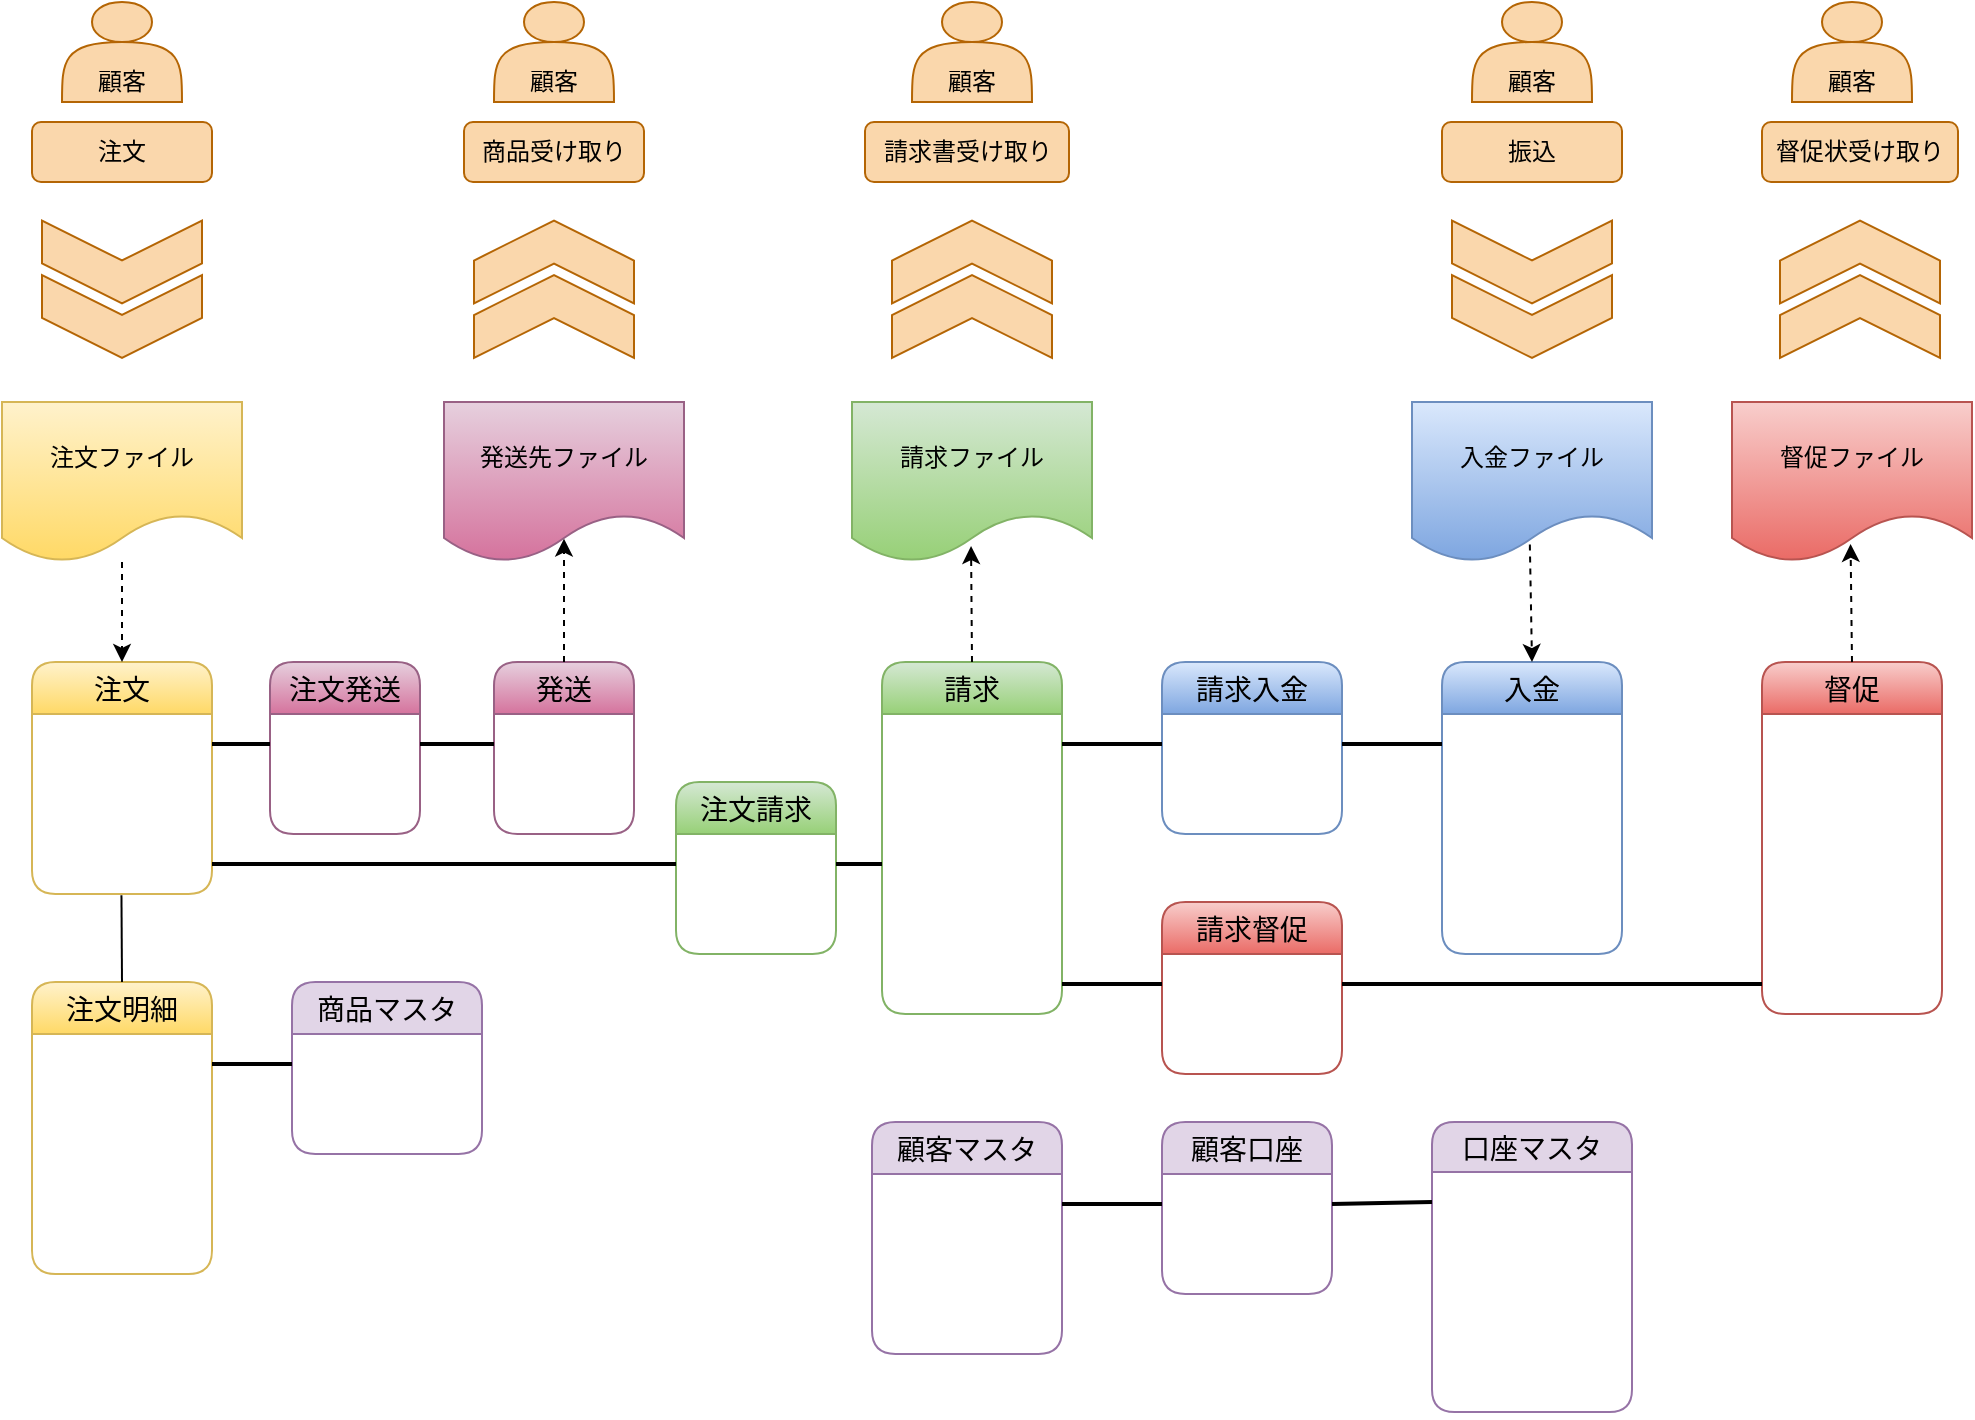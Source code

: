 <mxfile>
    <diagram id="yGmV4a3jAjI65rgRJ6Fj" name="Page-1">
        <mxGraphModel dx="517" dy="509" grid="1" gridSize="10" guides="1" tooltips="1" connect="1" arrows="1" fold="1" page="1" pageScale="1" pageWidth="1100" pageHeight="850" math="0" shadow="0">
            <root>
                <mxCell id="0"/>
                <mxCell id="1" parent="0"/>
                <mxCell id="2" value="注文" style="swimlane;fontStyle=0;childLayout=stackLayout;horizontal=1;startSize=26;horizontalStack=0;resizeParent=1;resizeParentMax=0;resizeLast=0;collapsible=1;marginBottom=0;align=center;fontSize=14;rounded=1;fillColor=#fff2cc;gradientColor=#ffd966;strokeColor=#d6b656;fontColor=#000000;" parent="1" vertex="1">
                    <mxGeometry x="73" y="350" width="90" height="116" as="geometry"/>
                </mxCell>
                <mxCell id="3" value="注文ID&#10;" style="text;spacingLeft=4;spacingRight=4;overflow=hidden;rotatable=0;points=[[0,0.5],[1,0.5]];portConstraint=eastwest;fontSize=12;rounded=1;fontColor=#FFFFFF;" parent="2" vertex="1">
                    <mxGeometry y="26" width="90" height="30" as="geometry"/>
                </mxCell>
                <mxCell id="4" value="顧客ID" style="text;spacingLeft=4;spacingRight=4;overflow=hidden;rotatable=0;points=[[0,0.5],[1,0.5]];portConstraint=eastwest;fontSize=12;rounded=1;fontColor=#FFFFFF;" parent="2" vertex="1">
                    <mxGeometry y="56" width="90" height="30" as="geometry"/>
                </mxCell>
                <mxCell id="21" value="日付" style="text;spacingLeft=4;spacingRight=4;overflow=hidden;rotatable=0;points=[[0,0.5],[1,0.5]];portConstraint=eastwest;fontSize=12;rounded=1;fontColor=#FFFFFF;" parent="2" vertex="1">
                    <mxGeometry y="86" width="90" height="30" as="geometry"/>
                </mxCell>
                <mxCell id="6" value="注文明細" style="swimlane;fontStyle=0;childLayout=stackLayout;horizontal=1;startSize=26;horizontalStack=0;resizeParent=1;resizeParentMax=0;resizeLast=0;collapsible=1;marginBottom=0;align=center;fontSize=14;rounded=1;fillColor=#fff2cc;strokeColor=#d6b656;gradientColor=#ffd966;fontColor=#000000;" parent="1" vertex="1">
                    <mxGeometry x="73" y="510" width="90" height="146" as="geometry"/>
                </mxCell>
                <mxCell id="8" value="注文明細ID" style="text;strokeColor=none;fillColor=none;spacingLeft=4;spacingRight=4;overflow=hidden;rotatable=0;points=[[0,0.5],[1,0.5]];portConstraint=eastwest;fontSize=12;rounded=1;fontColor=#FFFFFF;" parent="6" vertex="1">
                    <mxGeometry y="26" width="90" height="30" as="geometry"/>
                </mxCell>
                <mxCell id="7" value="注文ID" style="text;strokeColor=none;fillColor=none;spacingLeft=4;spacingRight=4;overflow=hidden;rotatable=0;points=[[0,0.5],[1,0.5]];portConstraint=eastwest;fontSize=12;rounded=1;fontColor=#FFFFFF;" parent="6" vertex="1">
                    <mxGeometry y="56" width="90" height="30" as="geometry"/>
                </mxCell>
                <mxCell id="9" value="商品ID" style="text;strokeColor=none;fillColor=none;spacingLeft=4;spacingRight=4;overflow=hidden;rotatable=0;points=[[0,0.5],[1,0.5]];portConstraint=eastwest;fontSize=12;rounded=1;fontColor=#FFFFFF;" parent="6" vertex="1">
                    <mxGeometry y="86" width="90" height="30" as="geometry"/>
                </mxCell>
                <mxCell id="10" value="数量" style="text;strokeColor=none;fillColor=none;spacingLeft=4;spacingRight=4;overflow=hidden;rotatable=0;points=[[0,0.5],[1,0.5]];portConstraint=eastwest;fontSize=12;rounded=1;fontColor=#FFFFFF;" parent="6" vertex="1">
                    <mxGeometry y="116" width="90" height="30" as="geometry"/>
                </mxCell>
                <mxCell id="13" value="注文請求" style="swimlane;fontStyle=0;childLayout=stackLayout;horizontal=1;startSize=26;horizontalStack=0;resizeParent=1;resizeParentMax=0;resizeLast=0;collapsible=1;marginBottom=0;align=center;fontSize=14;rounded=1;fillColor=#d5e8d4;gradientColor=#97d077;strokeColor=#82b366;fontColor=#000000;" parent="1" vertex="1">
                    <mxGeometry x="395" y="410" width="80" height="86" as="geometry"/>
                </mxCell>
                <mxCell id="14" value="注文ID" style="text;strokeColor=none;fillColor=none;spacingLeft=4;spacingRight=4;overflow=hidden;rotatable=0;points=[[0,0.5],[1,0.5]];portConstraint=eastwest;fontSize=12;rounded=1;fontColor=#FFFFFF;" parent="13" vertex="1">
                    <mxGeometry y="26" width="80" height="30" as="geometry"/>
                </mxCell>
                <mxCell id="15" value="請求ID" style="text;strokeColor=none;fillColor=none;spacingLeft=4;spacingRight=4;overflow=hidden;rotatable=0;points=[[0,0.5],[1,0.5]];portConstraint=eastwest;fontSize=12;rounded=1;fontColor=#FFFFFF;" parent="13" vertex="1">
                    <mxGeometry y="56" width="80" height="30" as="geometry"/>
                </mxCell>
                <mxCell id="17" value="請求" style="swimlane;fontStyle=0;childLayout=stackLayout;horizontal=1;startSize=26;horizontalStack=0;resizeParent=1;resizeParentMax=0;resizeLast=0;collapsible=1;marginBottom=0;align=center;fontSize=14;rounded=1;fillColor=#d5e8d4;gradientColor=#97d077;strokeColor=#82b366;fontColor=#000000;" parent="1" vertex="1">
                    <mxGeometry x="498" y="350" width="90" height="176" as="geometry"/>
                </mxCell>
                <mxCell id="18" value="請求ID" style="text;strokeColor=none;fillColor=none;spacingLeft=4;spacingRight=4;overflow=hidden;rotatable=0;points=[[0,0.5],[1,0.5]];portConstraint=eastwest;fontSize=12;rounded=1;fontColor=#FFFFFF;" parent="17" vertex="1">
                    <mxGeometry y="26" width="90" height="30" as="geometry"/>
                </mxCell>
                <mxCell id="71" value="顧客ID" style="text;strokeColor=none;fillColor=none;spacingLeft=4;spacingRight=4;overflow=hidden;rotatable=0;points=[[0,0.5],[1,0.5]];portConstraint=eastwest;fontSize=12;rounded=1;fontColor=#FFFFFF;" parent="17" vertex="1">
                    <mxGeometry y="56" width="90" height="30" as="geometry"/>
                </mxCell>
                <mxCell id="72" value="金額" style="text;strokeColor=none;fillColor=none;spacingLeft=4;spacingRight=4;overflow=hidden;rotatable=0;points=[[0,0.5],[1,0.5]];portConstraint=eastwest;fontSize=12;rounded=1;fontColor=#FFFFFF;" parent="17" vertex="1">
                    <mxGeometry y="86" width="90" height="30" as="geometry"/>
                </mxCell>
                <mxCell id="74" value="支払期限" style="text;strokeColor=none;fillColor=none;spacingLeft=4;spacingRight=4;overflow=hidden;rotatable=0;points=[[0,0.5],[1,0.5]];portConstraint=eastwest;fontSize=12;rounded=1;fontColor=#FFFFFF;" parent="17" vertex="1">
                    <mxGeometry y="116" width="90" height="30" as="geometry"/>
                </mxCell>
                <mxCell id="19" value="日付" style="text;strokeColor=none;fillColor=none;spacingLeft=4;spacingRight=4;overflow=hidden;rotatable=0;points=[[0,0.5],[1,0.5]];portConstraint=eastwest;fontSize=12;rounded=1;fontColor=#FFFFFF;" parent="17" vertex="1">
                    <mxGeometry y="146" width="90" height="30" as="geometry"/>
                </mxCell>
                <mxCell id="27" value="入金" style="swimlane;fontStyle=0;childLayout=stackLayout;horizontal=1;startSize=26;horizontalStack=0;resizeParent=1;resizeParentMax=0;resizeLast=0;collapsible=1;marginBottom=0;align=center;fontSize=14;rounded=1;fillColor=#dae8fc;gradientColor=#7ea6e0;strokeColor=#6c8ebf;fontColor=#000000;" parent="1" vertex="1">
                    <mxGeometry x="778" y="350" width="90" height="146" as="geometry"/>
                </mxCell>
                <mxCell id="28" value="入金ID" style="text;strokeColor=none;fillColor=none;spacingLeft=4;spacingRight=4;overflow=hidden;rotatable=0;points=[[0,0.5],[1,0.5]];portConstraint=eastwest;fontSize=12;rounded=1;fontColor=#FFFFFF;" parent="27" vertex="1">
                    <mxGeometry y="26" width="90" height="30" as="geometry"/>
                </mxCell>
                <mxCell id="73" value="名義" style="text;strokeColor=none;fillColor=none;spacingLeft=4;spacingRight=4;overflow=hidden;rotatable=0;points=[[0,0.5],[1,0.5]];portConstraint=eastwest;fontSize=12;rounded=1;fontColor=#FFFFFF;" parent="27" vertex="1">
                    <mxGeometry y="56" width="90" height="30" as="geometry"/>
                </mxCell>
                <mxCell id="29" value="金額" style="text;strokeColor=none;fillColor=none;spacingLeft=4;spacingRight=4;overflow=hidden;rotatable=0;points=[[0,0.5],[1,0.5]];portConstraint=eastwest;fontSize=12;rounded=1;fontColor=#FFFFFF;" parent="27" vertex="1">
                    <mxGeometry y="86" width="90" height="30" as="geometry"/>
                </mxCell>
                <mxCell id="30" value="日付" style="text;strokeColor=none;fillColor=none;spacingLeft=4;spacingRight=4;overflow=hidden;rotatable=0;points=[[0,0.5],[1,0.5]];portConstraint=eastwest;fontSize=12;rounded=1;fontColor=#FFFFFF;" parent="27" vertex="1">
                    <mxGeometry y="116" width="90" height="30" as="geometry"/>
                </mxCell>
                <mxCell id="32" value="顧客マスタ" style="swimlane;fontStyle=0;childLayout=stackLayout;horizontal=1;startSize=26;horizontalStack=0;resizeParent=1;resizeParentMax=0;resizeLast=0;collapsible=1;marginBottom=0;align=center;fontSize=14;rounded=1;strokeColor=#9673a6;fillColor=#e1d5e7;fontColor=#000000;" parent="1" vertex="1">
                    <mxGeometry x="493" y="580" width="95" height="116" as="geometry"/>
                </mxCell>
                <mxCell id="33" value="顧客ID" style="text;strokeColor=none;fillColor=none;spacingLeft=4;spacingRight=4;overflow=hidden;rotatable=0;points=[[0,0.5],[1,0.5]];portConstraint=eastwest;fontSize=12;rounded=1;fontColor=#FFFFFF;" parent="32" vertex="1">
                    <mxGeometry y="26" width="95" height="30" as="geometry"/>
                </mxCell>
                <mxCell id="122" value="氏名" style="text;strokeColor=none;fillColor=none;spacingLeft=4;spacingRight=4;overflow=hidden;rotatable=0;points=[[0,0.5],[1,0.5]];portConstraint=eastwest;fontSize=12;rounded=1;fontColor=#FFFFFF;" parent="32" vertex="1">
                    <mxGeometry y="56" width="95" height="30" as="geometry"/>
                </mxCell>
                <mxCell id="34" value="住所" style="text;strokeColor=none;fillColor=none;spacingLeft=4;spacingRight=4;overflow=hidden;rotatable=0;points=[[0,0.5],[1,0.5]];portConstraint=eastwest;fontSize=12;rounded=1;fontColor=#FFFFFF;" parent="32" vertex="1">
                    <mxGeometry y="86" width="95" height="30" as="geometry"/>
                </mxCell>
                <mxCell id="37" value="商品マスタ" style="swimlane;fontStyle=0;childLayout=stackLayout;horizontal=1;startSize=26;horizontalStack=0;resizeParent=1;resizeParentMax=0;resizeLast=0;collapsible=1;marginBottom=0;align=center;fontSize=14;rounded=1;fillColor=#e1d5e7;strokeColor=#9673a6;fontColor=#000000;" parent="1" vertex="1">
                    <mxGeometry x="203" y="510" width="95" height="86" as="geometry"/>
                </mxCell>
                <mxCell id="39" value="価格" style="text;strokeColor=none;fillColor=none;spacingLeft=4;spacingRight=4;overflow=hidden;rotatable=0;points=[[0,0.5],[1,0.5]];portConstraint=eastwest;fontSize=12;rounded=1;fontColor=#FFFFFF;" parent="37" vertex="1">
                    <mxGeometry y="26" width="95" height="30" as="geometry"/>
                </mxCell>
                <mxCell id="38" value="商品ID" style="text;strokeColor=none;fillColor=none;spacingLeft=4;spacingRight=4;overflow=hidden;rotatable=0;points=[[0,0.5],[1,0.5]];portConstraint=eastwest;fontSize=12;rounded=1;fontColor=#FFFFFF;" parent="37" vertex="1">
                    <mxGeometry y="56" width="95" height="30" as="geometry"/>
                </mxCell>
                <mxCell id="45" style="edgeStyle=none;rounded=1;html=1;entryX=0.5;entryY=0;entryDx=0;entryDy=0;dashed=1;" parent="1" source="42" target="2" edge="1">
                    <mxGeometry relative="1" as="geometry"/>
                </mxCell>
                <mxCell id="42" value="注文ファイル" style="shape=document;whiteSpace=wrap;html=1;boundedLbl=1;rounded=1;fillColor=#fff2cc;gradientColor=#ffd966;strokeColor=#d6b656;fontColor=#000000;" parent="1" vertex="1">
                    <mxGeometry x="58" y="220" width="120" height="80" as="geometry"/>
                </mxCell>
                <mxCell id="43" value="請求ファイル" style="shape=document;whiteSpace=wrap;html=1;boundedLbl=1;rounded=1;fillColor=#d5e8d4;gradientColor=#97d077;strokeColor=#82b366;fontColor=#000000;" parent="1" vertex="1">
                    <mxGeometry x="483" y="220" width="120" height="80" as="geometry"/>
                </mxCell>
                <mxCell id="44" value="入金ファイル" style="shape=document;whiteSpace=wrap;html=1;boundedLbl=1;rounded=1;fillColor=#dae8fc;gradientColor=#7ea6e0;strokeColor=#6c8ebf;fontColor=#000000;" parent="1" vertex="1">
                    <mxGeometry x="763" y="220" width="120" height="80" as="geometry"/>
                </mxCell>
                <mxCell id="51" value="" style="endArrow=none;html=1;rounded=0;exitX=0;exitY=0.5;exitDx=0;exitDy=0;entryX=1;entryY=0.5;entryDx=0;entryDy=0;fontColor=#000000;strokeWidth=2;" parent="1" source="72" target="14" edge="1">
                    <mxGeometry relative="1" as="geometry">
                        <mxPoint x="588" y="392.41" as="sourcePoint"/>
                        <mxPoint x="528" y="392.41" as="targetPoint"/>
                    </mxGeometry>
                </mxCell>
                <mxCell id="52" value="N" style="resizable=0;html=1;align=right;verticalAlign=bottom;rounded=1;direction=south;fontColor=#FFFFFF;" parent="51" connectable="0" vertex="1">
                    <mxGeometry x="1" relative="1" as="geometry">
                        <mxPoint x="10" as="offset"/>
                    </mxGeometry>
                </mxCell>
                <mxCell id="54" value="" style="endArrow=none;html=1;rounded=0;exitX=0;exitY=0.5;exitDx=0;exitDy=0;entryX=1;entryY=0.5;entryDx=0;entryDy=0;fontColor=#000000;strokeWidth=2;" parent="1" source="39" target="8" edge="1">
                    <mxGeometry relative="1" as="geometry">
                        <mxPoint x="368" y="580" as="sourcePoint"/>
                        <mxPoint x="328" y="551" as="targetPoint"/>
                    </mxGeometry>
                </mxCell>
                <mxCell id="55" value="N" style="resizable=0;html=1;align=right;verticalAlign=bottom;rounded=1;fontColor=#FFFFFF;" parent="54" connectable="0" vertex="1">
                    <mxGeometry x="1" relative="1" as="geometry">
                        <mxPoint x="11" as="offset"/>
                    </mxGeometry>
                </mxCell>
                <mxCell id="56" value="" style="endArrow=none;html=1;rounded=0;entryX=0.5;entryY=0;entryDx=0;entryDy=0;exitX=0.497;exitY=1.021;exitDx=0;exitDy=0;exitPerimeter=0;fontColor=#000000;" parent="1" source="21" target="6" edge="1">
                    <mxGeometry relative="1" as="geometry">
                        <mxPoint x="83" y="470" as="sourcePoint"/>
                        <mxPoint x="233" y="390" as="targetPoint"/>
                    </mxGeometry>
                </mxCell>
                <mxCell id="57" value="N" style="resizable=0;html=1;align=right;verticalAlign=bottom;rounded=1;fontColor=#FFFFFF;" parent="56" connectable="0" vertex="1">
                    <mxGeometry x="1" relative="1" as="geometry"/>
                </mxCell>
                <mxCell id="58" value="" style="endArrow=none;html=1;rounded=0;exitX=1;exitY=0.5;exitDx=0;exitDy=0;entryX=0;entryY=0.5;entryDx=0;entryDy=0;fontColor=#000000;strokeWidth=2;" parent="1" source="21" target="14" edge="1">
                    <mxGeometry relative="1" as="geometry">
                        <mxPoint x="328" y="391.0" as="sourcePoint"/>
                        <mxPoint x="368" y="390" as="targetPoint"/>
                    </mxGeometry>
                </mxCell>
                <mxCell id="59" value="N" style="resizable=0;html=1;align=right;verticalAlign=bottom;rounded=1;fontColor=#FFFFFF;" parent="58" connectable="0" vertex="1">
                    <mxGeometry x="1" relative="1" as="geometry">
                        <mxPoint x="-3" as="offset"/>
                    </mxGeometry>
                </mxCell>
                <mxCell id="60" value="請求入金" style="swimlane;fontStyle=0;childLayout=stackLayout;horizontal=1;startSize=26;horizontalStack=0;resizeParent=1;resizeParentMax=0;resizeLast=0;collapsible=1;marginBottom=0;align=center;fontSize=14;rounded=1;fillColor=#dae8fc;gradientColor=#7ea6e0;strokeColor=#6c8ebf;fontColor=#000000;" parent="1" vertex="1">
                    <mxGeometry x="638" y="350" width="90" height="86" as="geometry"/>
                </mxCell>
                <mxCell id="61" value="請求ID" style="text;strokeColor=none;fillColor=none;spacingLeft=4;spacingRight=4;overflow=hidden;rotatable=0;points=[[0,0.5],[1,0.5]];portConstraint=eastwest;fontSize=12;rounded=1;fontColor=#FFFFFF;" parent="60" vertex="1">
                    <mxGeometry y="26" width="90" height="30" as="geometry"/>
                </mxCell>
                <mxCell id="62" value="入金ID" style="text;strokeColor=none;fillColor=none;spacingLeft=4;spacingRight=4;overflow=hidden;rotatable=0;points=[[0,0.5],[1,0.5]];portConstraint=eastwest;fontSize=12;rounded=1;fontColor=#FFFFFF;" parent="60" vertex="1">
                    <mxGeometry y="56" width="90" height="30" as="geometry"/>
                </mxCell>
                <mxCell id="65" style="edgeStyle=none;rounded=1;html=1;dashed=1;entryX=0.496;entryY=0.9;entryDx=0;entryDy=0;entryPerimeter=0;exitX=0.5;exitY=0;exitDx=0;exitDy=0;" parent="1" source="17" target="43" edge="1">
                    <mxGeometry relative="1" as="geometry">
                        <mxPoint x="678" y="290" as="sourcePoint"/>
                        <mxPoint x="518" y="350" as="targetPoint"/>
                    </mxGeometry>
                </mxCell>
                <mxCell id="66" style="edgeStyle=none;rounded=1;html=1;entryX=0.5;entryY=0;entryDx=0;entryDy=0;dashed=1;exitX=0.491;exitY=0.89;exitDx=0;exitDy=0;exitPerimeter=0;" parent="1" source="44" target="27" edge="1">
                    <mxGeometry relative="1" as="geometry">
                        <mxPoint x="776.82" y="290" as="sourcePoint"/>
                        <mxPoint x="776.82" y="370" as="targetPoint"/>
                    </mxGeometry>
                </mxCell>
                <mxCell id="67" value="" style="endArrow=none;html=1;rounded=0;exitX=1;exitY=0.5;exitDx=0;exitDy=0;entryX=0;entryY=0.5;entryDx=0;entryDy=0;fontColor=#000000;strokeWidth=2;" parent="1" source="18" target="61" edge="1">
                    <mxGeometry relative="1" as="geometry">
                        <mxPoint x="758" y="560" as="sourcePoint"/>
                        <mxPoint x="828" y="550" as="targetPoint"/>
                    </mxGeometry>
                </mxCell>
                <mxCell id="68" value="N" style="resizable=0;html=1;align=right;verticalAlign=bottom;rounded=1;fontColor=#FFFFFF;" parent="67" connectable="0" vertex="1">
                    <mxGeometry x="1" relative="1" as="geometry">
                        <mxPoint x="-4" as="offset"/>
                    </mxGeometry>
                </mxCell>
                <mxCell id="69" value="" style="endArrow=none;html=1;rounded=0;entryX=1;entryY=0.5;entryDx=0;entryDy=0;exitX=0;exitY=0.5;exitDx=0;exitDy=0;fontColor=#000000;strokeWidth=2;" parent="1" source="28" target="61" edge="1">
                    <mxGeometry relative="1" as="geometry">
                        <mxPoint x="848" y="594" as="sourcePoint"/>
                        <mxPoint x="618" y="455" as="targetPoint"/>
                    </mxGeometry>
                </mxCell>
                <mxCell id="70" value="N" style="resizable=0;html=1;align=right;verticalAlign=bottom;rounded=1;direction=south;fontColor=#FFFFFF;" parent="69" connectable="0" vertex="1">
                    <mxGeometry x="1" relative="1" as="geometry">
                        <mxPoint x="10" as="offset"/>
                    </mxGeometry>
                </mxCell>
                <mxCell id="75" value="口座マスタ" style="swimlane;fontStyle=0;childLayout=stackLayout;horizontal=1;startSize=25;horizontalStack=0;resizeParent=1;resizeParentMax=0;resizeLast=0;collapsible=1;marginBottom=0;align=center;fontSize=14;rounded=1;strokeColor=#9673a6;fillColor=#e1d5e7;fontColor=#000000;" parent="1" vertex="1">
                    <mxGeometry x="773" y="580" width="100" height="145" as="geometry"/>
                </mxCell>
                <mxCell id="76" value="口座ID" style="text;strokeColor=none;fillColor=none;spacingLeft=4;spacingRight=4;overflow=hidden;rotatable=0;points=[[0,0.5],[1,0.5]];portConstraint=eastwest;fontSize=12;rounded=1;fontColor=#FFFFFF;" parent="75" vertex="1">
                    <mxGeometry y="25" width="100" height="30" as="geometry"/>
                </mxCell>
                <mxCell id="81" value="金融機関名" style="text;strokeColor=none;fillColor=none;spacingLeft=4;spacingRight=4;overflow=hidden;rotatable=0;points=[[0,0.5],[1,0.5]];portConstraint=eastwest;fontSize=12;rounded=1;fontColor=#FFFFFF;" parent="75" vertex="1">
                    <mxGeometry y="55" width="100" height="30" as="geometry"/>
                </mxCell>
                <mxCell id="85" value="口座番号" style="text;strokeColor=none;fillColor=none;spacingLeft=4;spacingRight=4;overflow=hidden;rotatable=0;points=[[0,0.5],[1,0.5]];portConstraint=eastwest;fontSize=12;rounded=1;fontColor=#FFFFFF;" parent="75" vertex="1">
                    <mxGeometry y="85" width="100" height="30" as="geometry"/>
                </mxCell>
                <mxCell id="77" value="名義" style="text;strokeColor=none;fillColor=none;spacingLeft=4;spacingRight=4;overflow=hidden;rotatable=0;points=[[0,0.5],[1,0.5]];portConstraint=eastwest;fontSize=12;rounded=1;fontColor=#FFFFFF;" parent="75" vertex="1">
                    <mxGeometry y="115" width="100" height="30" as="geometry"/>
                </mxCell>
                <mxCell id="82" value="顧客口座" style="swimlane;fontStyle=0;childLayout=stackLayout;horizontal=1;startSize=26;horizontalStack=0;resizeParent=1;resizeParentMax=0;resizeLast=0;collapsible=1;marginBottom=0;align=center;fontSize=14;rounded=1;strokeColor=#9673a6;fillColor=#e1d5e7;fontColor=#000000;" parent="1" vertex="1">
                    <mxGeometry x="638" y="580" width="85" height="86" as="geometry"/>
                </mxCell>
                <mxCell id="83" value="顧客ID" style="text;strokeColor=none;fillColor=none;spacingLeft=4;spacingRight=4;overflow=hidden;rotatable=0;points=[[0,0.5],[1,0.5]];portConstraint=eastwest;fontSize=12;rounded=1;fontColor=#FFFFFF;" parent="82" vertex="1">
                    <mxGeometry y="26" width="85" height="30" as="geometry"/>
                </mxCell>
                <mxCell id="84" value="口座ID" style="text;strokeColor=none;fillColor=none;spacingLeft=4;spacingRight=4;overflow=hidden;rotatable=0;points=[[0,0.5],[1,0.5]];portConstraint=eastwest;fontSize=12;rounded=1;fontColor=#FFFFFF;" parent="82" vertex="1">
                    <mxGeometry y="56" width="85" height="30" as="geometry"/>
                </mxCell>
                <mxCell id="86" value="" style="endArrow=none;html=1;rounded=0;fontColor=#000000;entryX=0;entryY=0.5;entryDx=0;entryDy=0;exitX=1;exitY=0.5;exitDx=0;exitDy=0;strokeWidth=2;" parent="1" source="33" target="83" edge="1">
                    <mxGeometry relative="1" as="geometry">
                        <mxPoint x="308" y="625" as="sourcePoint"/>
                        <mxPoint x="468" y="625" as="targetPoint"/>
                    </mxGeometry>
                </mxCell>
                <mxCell id="87" value="N" style="resizable=0;html=1;align=right;verticalAlign=bottom;fontColor=#FFFFFF;" parent="86" connectable="0" vertex="1">
                    <mxGeometry x="1" relative="1" as="geometry">
                        <mxPoint x="-3" as="offset"/>
                    </mxGeometry>
                </mxCell>
                <mxCell id="88" value="" style="endArrow=none;html=1;rounded=0;exitX=0;exitY=0.5;exitDx=0;exitDy=0;entryX=1;entryY=0.5;entryDx=0;entryDy=0;fontColor=#000000;strokeWidth=2;" parent="1" source="76" target="83" edge="1">
                    <mxGeometry relative="1" as="geometry">
                        <mxPoint x="578" y="720" as="sourcePoint"/>
                        <mxPoint x="488" y="690" as="targetPoint"/>
                    </mxGeometry>
                </mxCell>
                <mxCell id="89" value="N" style="resizable=0;html=1;align=right;verticalAlign=bottom;rounded=1;direction=south;fontColor=#FFFFFF;" parent="88" connectable="0" vertex="1">
                    <mxGeometry x="1" relative="1" as="geometry">
                        <mxPoint x="10" as="offset"/>
                    </mxGeometry>
                </mxCell>
                <mxCell id="90" value="督促" style="swimlane;fontStyle=0;childLayout=stackLayout;horizontal=1;startSize=26;horizontalStack=0;resizeParent=1;resizeParentMax=0;resizeLast=0;collapsible=1;marginBottom=0;align=center;fontSize=14;rounded=1;fillColor=#f8cecc;gradientColor=#ea6b66;strokeColor=#b85450;fontColor=#000000;" parent="1" vertex="1">
                    <mxGeometry x="938" y="350" width="90" height="176" as="geometry"/>
                </mxCell>
                <mxCell id="91" value="督促ID" style="text;strokeColor=none;fillColor=none;spacingLeft=4;spacingRight=4;overflow=hidden;rotatable=0;points=[[0,0.5],[1,0.5]];portConstraint=eastwest;fontSize=12;rounded=1;fontColor=#FFFFFF;" parent="90" vertex="1">
                    <mxGeometry y="26" width="90" height="30" as="geometry"/>
                </mxCell>
                <mxCell id="92" value="顧客ID" style="text;strokeColor=none;fillColor=none;spacingLeft=4;spacingRight=4;overflow=hidden;rotatable=0;points=[[0,0.5],[1,0.5]];portConstraint=eastwest;fontSize=12;rounded=1;fontColor=#FFFFFF;" parent="90" vertex="1">
                    <mxGeometry y="56" width="90" height="30" as="geometry"/>
                </mxCell>
                <mxCell id="93" value="金額" style="text;strokeColor=none;fillColor=none;spacingLeft=4;spacingRight=4;overflow=hidden;rotatable=0;points=[[0,0.5],[1,0.5]];portConstraint=eastwest;fontSize=12;rounded=1;fontColor=#FFFFFF;" parent="90" vertex="1">
                    <mxGeometry y="86" width="90" height="30" as="geometry"/>
                </mxCell>
                <mxCell id="94" value="支払期限" style="text;strokeColor=none;fillColor=none;spacingLeft=4;spacingRight=4;overflow=hidden;rotatable=0;points=[[0,0.5],[1,0.5]];portConstraint=eastwest;fontSize=12;rounded=1;fontColor=#FFFFFF;" parent="90" vertex="1">
                    <mxGeometry y="116" width="90" height="30" as="geometry"/>
                </mxCell>
                <mxCell id="95" value="日付" style="text;strokeColor=none;fillColor=none;spacingLeft=4;spacingRight=4;overflow=hidden;rotatable=0;points=[[0,0.5],[1,0.5]];portConstraint=eastwest;fontSize=12;rounded=1;fontColor=#FFFFFF;" parent="90" vertex="1">
                    <mxGeometry y="146" width="90" height="30" as="geometry"/>
                </mxCell>
                <mxCell id="96" value="督促ファイル" style="shape=document;whiteSpace=wrap;html=1;boundedLbl=1;rounded=1;fillColor=#f8cecc;gradientColor=#ea6b66;strokeColor=#b85450;fontColor=#000000;" parent="1" vertex="1">
                    <mxGeometry x="923" y="220" width="120" height="80" as="geometry"/>
                </mxCell>
                <mxCell id="97" style="edgeStyle=none;rounded=1;html=1;dashed=1;exitX=0.5;exitY=0;exitDx=0;exitDy=0;entryX=0.494;entryY=0.887;entryDx=0;entryDy=0;entryPerimeter=0;" parent="1" source="90" target="96" edge="1">
                    <mxGeometry relative="1" as="geometry">
                        <mxPoint x="553" y="360" as="sourcePoint"/>
                        <mxPoint x="993" y="302" as="targetPoint"/>
                    </mxGeometry>
                </mxCell>
                <mxCell id="98" value="請求督促" style="swimlane;fontStyle=0;childLayout=stackLayout;horizontal=1;startSize=26;horizontalStack=0;resizeParent=1;resizeParentMax=0;resizeLast=0;collapsible=1;marginBottom=0;align=center;fontSize=14;rounded=1;fillColor=#f8cecc;gradientColor=#ea6b66;strokeColor=#b85450;fontColor=#000000;" parent="1" vertex="1">
                    <mxGeometry x="638" y="470" width="90" height="86" as="geometry"/>
                </mxCell>
                <mxCell id="99" value="請求ID" style="text;strokeColor=none;fillColor=none;spacingLeft=4;spacingRight=4;overflow=hidden;rotatable=0;points=[[0,0.5],[1,0.5]];portConstraint=eastwest;fontSize=12;rounded=1;fontColor=#FFFFFF;" parent="98" vertex="1">
                    <mxGeometry y="26" width="90" height="30" as="geometry"/>
                </mxCell>
                <mxCell id="100" value="督促ID" style="text;strokeColor=none;fillColor=none;spacingLeft=4;spacingRight=4;overflow=hidden;rotatable=0;points=[[0,0.5],[1,0.5]];portConstraint=eastwest;fontSize=12;rounded=1;fontColor=#FFFFFF;" parent="98" vertex="1">
                    <mxGeometry y="56" width="90" height="30" as="geometry"/>
                </mxCell>
                <mxCell id="101" value="" style="endArrow=none;html=1;rounded=0;entryX=0;entryY=0.5;entryDx=0;entryDy=0;exitX=1;exitY=0.5;exitDx=0;exitDy=0;fontColor=#000000;strokeWidth=2;" parent="1" source="19" target="99" edge="1">
                    <mxGeometry relative="1" as="geometry">
                        <mxPoint x="588" y="509" as="sourcePoint"/>
                        <mxPoint x="648" y="510" as="targetPoint"/>
                    </mxGeometry>
                </mxCell>
                <mxCell id="102" value="N" style="resizable=0;html=1;align=right;verticalAlign=bottom;rounded=1;fontColor=#FFFFFF;" parent="101" connectable="0" vertex="1">
                    <mxGeometry x="1" relative="1" as="geometry">
                        <mxPoint x="-4" as="offset"/>
                    </mxGeometry>
                </mxCell>
                <mxCell id="103" value="" style="endArrow=none;html=1;rounded=0;entryX=1;entryY=0.5;entryDx=0;entryDy=0;exitX=0;exitY=0.5;exitDx=0;exitDy=0;fontColor=#000000;strokeWidth=2;" parent="1" source="95" target="99" edge="1">
                    <mxGeometry relative="1" as="geometry">
                        <mxPoint x="923" y="500" as="sourcePoint"/>
                        <mxPoint x="738" y="401" as="targetPoint"/>
                    </mxGeometry>
                </mxCell>
                <mxCell id="104" value="N" style="resizable=0;html=1;align=right;verticalAlign=bottom;rounded=1;direction=south;fontColor=#FFFFFF;" parent="103" connectable="0" vertex="1">
                    <mxGeometry x="1" relative="1" as="geometry">
                        <mxPoint x="10" as="offset"/>
                    </mxGeometry>
                </mxCell>
                <mxCell id="105" value="発送" style="swimlane;fontStyle=0;childLayout=stackLayout;horizontal=1;startSize=26;horizontalStack=0;resizeParent=1;resizeParentMax=0;resizeLast=0;collapsible=1;marginBottom=0;align=center;fontSize=14;rounded=1;fillColor=#e6d0de;gradientColor=#d5739d;strokeColor=#996185;fontColor=#000000;" parent="1" vertex="1">
                    <mxGeometry x="304" y="350" width="70" height="86" as="geometry"/>
                </mxCell>
                <mxCell id="106" value="発送ID" style="text;strokeColor=none;fillColor=none;spacingLeft=4;spacingRight=4;overflow=hidden;rotatable=0;points=[[0,0.5],[1,0.5]];portConstraint=eastwest;fontSize=12;rounded=1;fontColor=#FFFFFF;" parent="105" vertex="1">
                    <mxGeometry y="26" width="70" height="30" as="geometry"/>
                </mxCell>
                <mxCell id="110" value="日付" style="text;strokeColor=none;fillColor=none;spacingLeft=4;spacingRight=4;overflow=hidden;rotatable=0;points=[[0,0.5],[1,0.5]];portConstraint=eastwest;fontSize=12;rounded=1;fontColor=#FFFFFF;" parent="105" vertex="1">
                    <mxGeometry y="56" width="70" height="30" as="geometry"/>
                </mxCell>
                <mxCell id="111" value="発送先ファイル" style="shape=document;whiteSpace=wrap;html=1;boundedLbl=1;rounded=1;fillColor=#e6d0de;gradientColor=#d5739d;strokeColor=#996185;fontColor=#000000;" parent="1" vertex="1">
                    <mxGeometry x="279" y="220" width="120" height="80" as="geometry"/>
                </mxCell>
                <mxCell id="112" value="注文発送" style="swimlane;fontStyle=0;childLayout=stackLayout;horizontal=1;startSize=26;horizontalStack=0;resizeParent=1;resizeParentMax=0;resizeLast=0;collapsible=1;marginBottom=0;align=center;fontSize=14;rounded=1;fillColor=#e6d0de;gradientColor=#d5739d;strokeColor=#996185;fontColor=#000000;" parent="1" vertex="1">
                    <mxGeometry x="192" y="350" width="75" height="86" as="geometry"/>
                </mxCell>
                <mxCell id="113" value="注文ID" style="text;strokeColor=none;fillColor=none;spacingLeft=4;spacingRight=4;overflow=hidden;rotatable=0;points=[[0,0.5],[1,0.5]];portConstraint=eastwest;fontSize=12;rounded=1;fontColor=#FFFFFF;" parent="112" vertex="1">
                    <mxGeometry y="26" width="75" height="30" as="geometry"/>
                </mxCell>
                <mxCell id="114" value="発送ID" style="text;strokeColor=none;fillColor=none;spacingLeft=4;spacingRight=4;overflow=hidden;rotatable=0;points=[[0,0.5],[1,0.5]];portConstraint=eastwest;fontSize=12;rounded=1;fontColor=#FFFFFF;" parent="112" vertex="1">
                    <mxGeometry y="56" width="75" height="30" as="geometry"/>
                </mxCell>
                <mxCell id="115" style="edgeStyle=none;rounded=1;html=1;dashed=1;entryX=0.5;entryY=0.854;entryDx=0;entryDy=0;entryPerimeter=0;exitX=0.5;exitY=0;exitDx=0;exitDy=0;" parent="1" source="105" target="111" edge="1">
                    <mxGeometry relative="1" as="geometry">
                        <mxPoint x="553" y="360" as="sourcePoint"/>
                        <mxPoint x="552.52" y="302" as="targetPoint"/>
                    </mxGeometry>
                </mxCell>
                <mxCell id="116" value="" style="endArrow=none;html=1;rounded=0;fontColor=#000000;entryX=0;entryY=0.5;entryDx=0;entryDy=0;exitX=1;exitY=0.5;exitDx=0;exitDy=0;strokeWidth=2;" parent="1" source="3" target="113" edge="1">
                    <mxGeometry relative="1" as="geometry">
                        <mxPoint x="438.0" y="621" as="sourcePoint"/>
                        <mxPoint x="488" y="621" as="targetPoint"/>
                    </mxGeometry>
                </mxCell>
                <mxCell id="117" value="N" style="resizable=0;html=1;align=right;verticalAlign=bottom;fontColor=#FFFFFF;" parent="116" connectable="0" vertex="1">
                    <mxGeometry x="1" relative="1" as="geometry">
                        <mxPoint x="-3" as="offset"/>
                    </mxGeometry>
                </mxCell>
                <mxCell id="120" value="" style="endArrow=none;html=1;rounded=0;entryX=1;entryY=0.5;entryDx=0;entryDy=0;exitX=0;exitY=0.5;exitDx=0;exitDy=0;fontColor=#000000;strokeWidth=2;" parent="1" source="106" target="113" edge="1">
                    <mxGeometry relative="1" as="geometry">
                        <mxPoint x="348" y="490" as="sourcePoint"/>
                        <mxPoint x="733" y="631" as="targetPoint"/>
                    </mxGeometry>
                </mxCell>
                <mxCell id="121" value="N" style="resizable=0;html=1;align=right;verticalAlign=bottom;rounded=1;direction=south;fontColor=#FFFFFF;" parent="120" connectable="0" vertex="1">
                    <mxGeometry x="1" relative="1" as="geometry">
                        <mxPoint x="10" as="offset"/>
                    </mxGeometry>
                </mxCell>
                <mxCell id="123" value="日次&lt;br&gt;営業日" style="text;html=1;strokeColor=none;fillColor=none;align=center;verticalAlign=middle;whiteSpace=wrap;rounded=0;fontColor=#FFFFFF;" parent="1" vertex="1">
                    <mxGeometry x="118" y="304" width="60" height="30" as="geometry"/>
                </mxCell>
                <mxCell id="124" value="日次&lt;br&gt;翌営" style="text;html=1;strokeColor=none;fillColor=none;align=center;verticalAlign=middle;whiteSpace=wrap;rounded=0;fontColor=#FFFFFF;" parent="1" vertex="1">
                    <mxGeometry x="338" y="304" width="60" height="30" as="geometry"/>
                </mxCell>
                <mxCell id="125" value="月次&lt;br&gt;月末締め&lt;br&gt;翌月5日請求" style="text;html=1;strokeColor=none;fillColor=none;align=center;verticalAlign=middle;whiteSpace=wrap;rounded=0;fontColor=#FFFFFF;" parent="1" vertex="1">
                    <mxGeometry x="528" y="297" width="120" height="44" as="geometry"/>
                </mxCell>
                <mxCell id="126" value="日次&lt;br&gt;営業日" style="text;html=1;strokeColor=none;fillColor=none;align=center;verticalAlign=middle;whiteSpace=wrap;rounded=0;fontColor=#FFFFFF;" parent="1" vertex="1">
                    <mxGeometry x="813" y="304" width="60" height="30" as="geometry"/>
                </mxCell>
                <mxCell id="127" value="日次&lt;br&gt;30日超過" style="text;html=1;strokeColor=none;fillColor=none;align=center;verticalAlign=middle;whiteSpace=wrap;rounded=0;fontColor=#FFFFFF;" parent="1" vertex="1">
                    <mxGeometry x="983" y="304" width="60" height="30" as="geometry"/>
                </mxCell>
                <mxCell id="130" value="&lt;br&gt;&lt;br&gt;顧客" style="shape=actor;whiteSpace=wrap;html=1;fillColor=#fad7ac;strokeColor=#b46504;fontColor=#000000;" parent="1" vertex="1">
                    <mxGeometry x="88" y="20" width="60" height="50" as="geometry"/>
                </mxCell>
                <mxCell id="131" value="&lt;br&gt;&lt;br&gt;顧客" style="shape=actor;whiteSpace=wrap;html=1;fillColor=#fad7ac;strokeColor=#b46504;fontColor=#000000;" parent="1" vertex="1">
                    <mxGeometry x="304" y="20" width="60" height="50" as="geometry"/>
                </mxCell>
                <mxCell id="132" value="&lt;br&gt;&lt;br&gt;顧客" style="shape=actor;whiteSpace=wrap;html=1;fillColor=#fad7ac;strokeColor=#b46504;fontColor=#000000;" parent="1" vertex="1">
                    <mxGeometry x="513" y="20" width="60" height="50" as="geometry"/>
                </mxCell>
                <mxCell id="133" value="&lt;br&gt;&lt;br&gt;顧客" style="shape=actor;whiteSpace=wrap;html=1;fillColor=#fad7ac;strokeColor=#b46504;fontColor=#000000;" parent="1" vertex="1">
                    <mxGeometry x="793" y="20" width="60" height="50" as="geometry"/>
                </mxCell>
                <mxCell id="134" value="&lt;br&gt;&lt;br&gt;顧客" style="shape=actor;whiteSpace=wrap;html=1;fillColor=#fad7ac;strokeColor=#b46504;fontColor=#000000;" parent="1" vertex="1">
                    <mxGeometry x="953" y="20" width="60" height="50" as="geometry"/>
                </mxCell>
                <mxCell id="135" value="注文" style="rounded=1;whiteSpace=wrap;html=1;fillColor=#fad7ac;strokeColor=#b46504;fontColor=#000000;" parent="1" vertex="1">
                    <mxGeometry x="73" y="80" width="90" height="30" as="geometry"/>
                </mxCell>
                <mxCell id="136" value="商品受け取り" style="rounded=1;whiteSpace=wrap;html=1;fillColor=#fad7ac;strokeColor=#b46504;fontColor=#000000;" parent="1" vertex="1">
                    <mxGeometry x="289" y="80" width="90" height="30" as="geometry"/>
                </mxCell>
                <mxCell id="137" value="請求書受け取り" style="rounded=1;whiteSpace=wrap;html=1;fillColor=#fad7ac;strokeColor=#b46504;fontColor=#000000;" parent="1" vertex="1">
                    <mxGeometry x="489.5" y="80" width="102" height="30" as="geometry"/>
                </mxCell>
                <mxCell id="138" value="振込" style="rounded=1;whiteSpace=wrap;html=1;fillColor=#fad7ac;strokeColor=#b46504;fontColor=#000000;" parent="1" vertex="1">
                    <mxGeometry x="778" y="80" width="90" height="30" as="geometry"/>
                </mxCell>
                <mxCell id="139" value="督促状受け取り" style="rounded=1;whiteSpace=wrap;html=1;fillColor=#fad7ac;strokeColor=#b46504;fontColor=#000000;" parent="1" vertex="1">
                    <mxGeometry x="938" y="80" width="98" height="30" as="geometry"/>
                </mxCell>
                <mxCell id="142" value="" style="shape=step;perimeter=stepPerimeter;whiteSpace=wrap;html=1;fixedSize=1;fillColor=#fad7ac;strokeColor=#b46504;rotation=90;fontColor=#000000;" parent="1" vertex="1">
                    <mxGeometry x="97.25" y="110" width="41.5" height="80" as="geometry"/>
                </mxCell>
                <mxCell id="143" value="" style="shape=step;perimeter=stepPerimeter;whiteSpace=wrap;html=1;fixedSize=1;fillColor=#fad7ac;strokeColor=#b46504;rotation=90;fontColor=#000000;" parent="1" vertex="1">
                    <mxGeometry x="97.25" y="137.25" width="41.5" height="80" as="geometry"/>
                </mxCell>
                <mxCell id="144" value="" style="shape=step;perimeter=stepPerimeter;whiteSpace=wrap;html=1;fixedSize=1;fillColor=#fad7ac;strokeColor=#b46504;rotation=90;flipH=1;fontColor=#000000;" parent="1" vertex="1">
                    <mxGeometry x="313.25" y="110" width="41.5" height="80" as="geometry"/>
                </mxCell>
                <mxCell id="145" value="" style="shape=step;perimeter=stepPerimeter;whiteSpace=wrap;html=1;fixedSize=1;fillColor=#fad7ac;strokeColor=#b46504;rotation=90;flipH=1;fontColor=#000000;" parent="1" vertex="1">
                    <mxGeometry x="313.25" y="137.25" width="41.5" height="80" as="geometry"/>
                </mxCell>
                <mxCell id="146" value="" style="shape=step;perimeter=stepPerimeter;whiteSpace=wrap;html=1;fixedSize=1;fillColor=#fad7ac;strokeColor=#b46504;rotation=90;flipH=1;fontColor=#000000;" parent="1" vertex="1">
                    <mxGeometry x="522.25" y="110" width="41.5" height="80" as="geometry"/>
                </mxCell>
                <mxCell id="147" value="" style="shape=step;perimeter=stepPerimeter;whiteSpace=wrap;html=1;fixedSize=1;fillColor=#fad7ac;strokeColor=#b46504;rotation=90;flipH=1;fontColor=#000000;" parent="1" vertex="1">
                    <mxGeometry x="522.25" y="137.25" width="41.5" height="80" as="geometry"/>
                </mxCell>
                <mxCell id="148" value="" style="shape=step;perimeter=stepPerimeter;whiteSpace=wrap;html=1;fixedSize=1;fillColor=#fad7ac;strokeColor=#b46504;rotation=90;flipH=1;fontColor=#000000;" parent="1" vertex="1">
                    <mxGeometry x="966.25" y="110" width="41.5" height="80" as="geometry"/>
                </mxCell>
                <mxCell id="149" value="" style="shape=step;perimeter=stepPerimeter;whiteSpace=wrap;html=1;fixedSize=1;fillColor=#fad7ac;strokeColor=#b46504;rotation=90;flipH=1;fontColor=#000000;" parent="1" vertex="1">
                    <mxGeometry x="966.25" y="137.25" width="41.5" height="80" as="geometry"/>
                </mxCell>
                <mxCell id="150" value="" style="shape=step;perimeter=stepPerimeter;whiteSpace=wrap;html=1;fixedSize=1;fillColor=#fad7ac;strokeColor=#b46504;rotation=90;fontColor=#000000;" parent="1" vertex="1">
                    <mxGeometry x="802.25" y="110" width="41.5" height="80" as="geometry"/>
                </mxCell>
                <mxCell id="151" value="" style="shape=step;perimeter=stepPerimeter;whiteSpace=wrap;html=1;fixedSize=1;fillColor=#fad7ac;strokeColor=#b46504;rotation=90;fontColor=#000000;" parent="1" vertex="1">
                    <mxGeometry x="802.25" y="137.25" width="41.5" height="80" as="geometry"/>
                </mxCell>
            </root>
        </mxGraphModel>
    </diagram>
</mxfile>